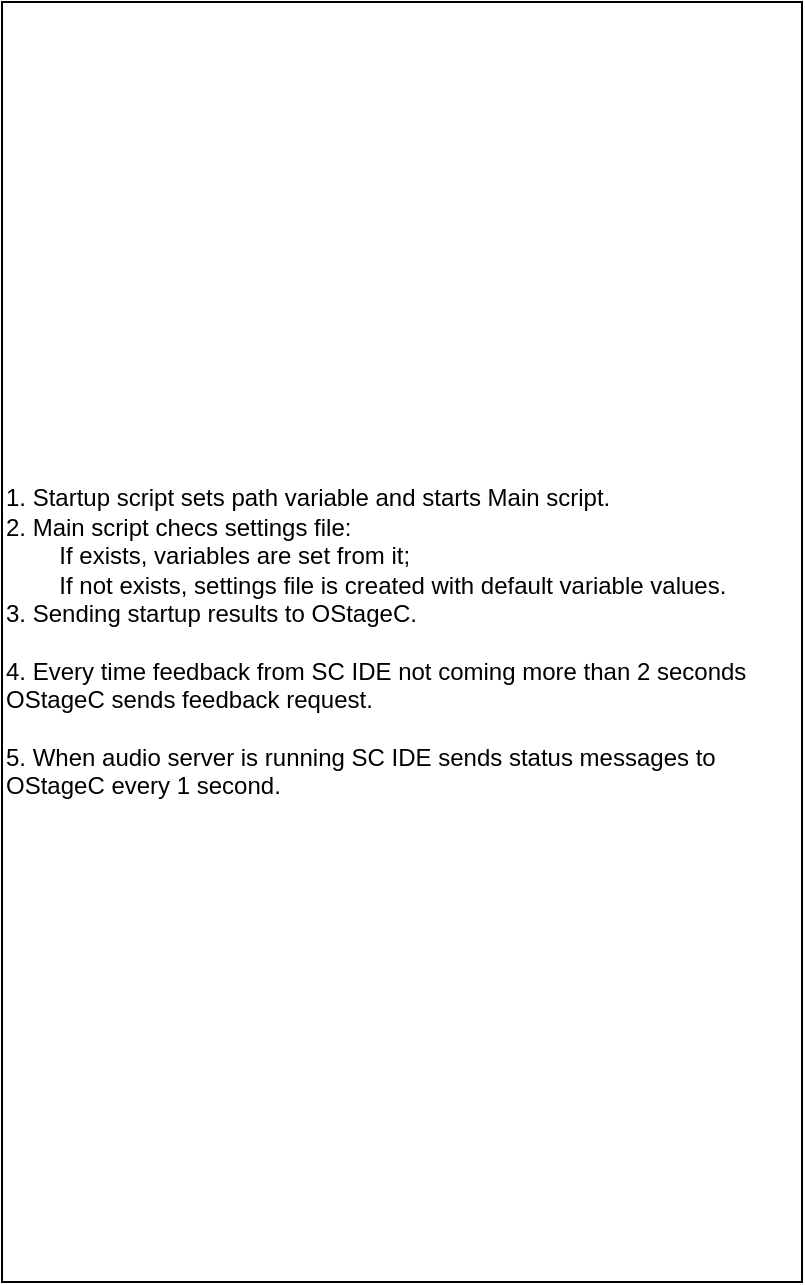 <mxfile version="23.0.2" type="device">
  <diagram name="Page-1" id="t_A_9-7Dy9CsmqcXRbLy">
    <mxGraphModel dx="880" dy="792" grid="1" gridSize="10" guides="1" tooltips="1" connect="1" arrows="1" fold="1" page="1" pageScale="1" pageWidth="1654" pageHeight="1169" math="0" shadow="0">
      <root>
        <mxCell id="0" />
        <mxCell id="1" parent="0" />
        <mxCell id="lVv2vcBQrvOsmuPKNRtB-1" value="1. Startup script sets path variable and starts Main script.&lt;br&gt;2. Main script checs settings file:&lt;br&gt;&lt;span style=&quot;white-space: pre;&quot;&gt;&#x9;&lt;/span&gt;If exists, variables are set from it;&lt;br&gt;&lt;div style=&quot;&quot;&gt;&lt;span style=&quot;background-color: initial;&quot;&gt;&lt;span style=&quot;white-space: pre;&quot;&gt;&#x9;&lt;/span&gt;If not exists, settings file is created with default variable values.&lt;/span&gt;&lt;/div&gt;&lt;div style=&quot;&quot;&gt;&lt;span style=&quot;background-color: initial;&quot;&gt;3. Sending startup results to OStageC.&lt;/span&gt;&lt;/div&gt;&lt;div style=&quot;&quot;&gt;&lt;span style=&quot;background-color: initial;&quot;&gt;&lt;br&gt;&lt;/span&gt;&lt;/div&gt;&lt;div style=&quot;&quot;&gt;&lt;span style=&quot;background-color: initial;&quot;&gt;4. Every time feedback from SC IDE not coming more than 2 seconds OStageC sends feedback request.&lt;/span&gt;&lt;/div&gt;&lt;div style=&quot;&quot;&gt;&lt;span style=&quot;background-color: initial;&quot;&gt;&lt;br&gt;&lt;/span&gt;&lt;/div&gt;&lt;div style=&quot;&quot;&gt;&lt;span style=&quot;background-color: initial;&quot;&gt;5. When audio server is running SC IDE sends status messages to OStageC every 1 second.&lt;/span&gt;&lt;/div&gt;" style="rounded=0;whiteSpace=wrap;html=1;fillColor=none;align=left;" vertex="1" parent="1">
          <mxGeometry x="40" y="40" width="400" height="640" as="geometry" />
        </mxCell>
      </root>
    </mxGraphModel>
  </diagram>
</mxfile>
